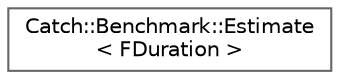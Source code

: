 digraph "Graphical Class Hierarchy"
{
 // LATEX_PDF_SIZE
  bgcolor="transparent";
  edge [fontname=Helvetica,fontsize=10,labelfontname=Helvetica,labelfontsize=10];
  node [fontname=Helvetica,fontsize=10,shape=box,height=0.2,width=0.4];
  rankdir="LR";
  Node0 [id="Node000000",label="Catch::Benchmark::Estimate\l\< FDuration \>",height=0.2,width=0.4,color="grey40", fillcolor="white", style="filled",URL="$structCatch_1_1Benchmark_1_1Estimate.html",tooltip=" "];
}
